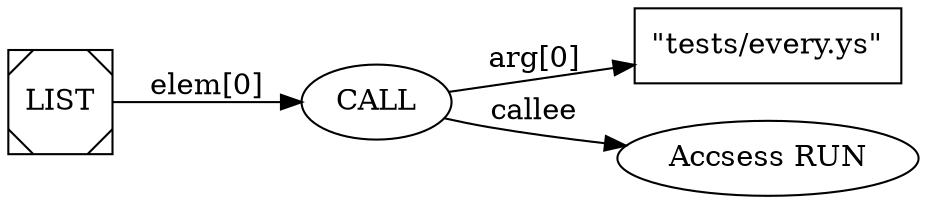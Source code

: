 digraph AST {
rankdir=LR;
  node0 [label="LIST" shape="Msquare"];
  node1 [label="CALL" shape="ellipse"];
  node2 [label="\"tests/every.ys\"" shape="rect"];
  node1 -> node2 [label="arg[0]"];
  node3 [label="Accsess RUN" shape="ellipse"];
  node1 -> node3 [label="callee"];
  node0 -> node1 [label="elem[0]"];
}
